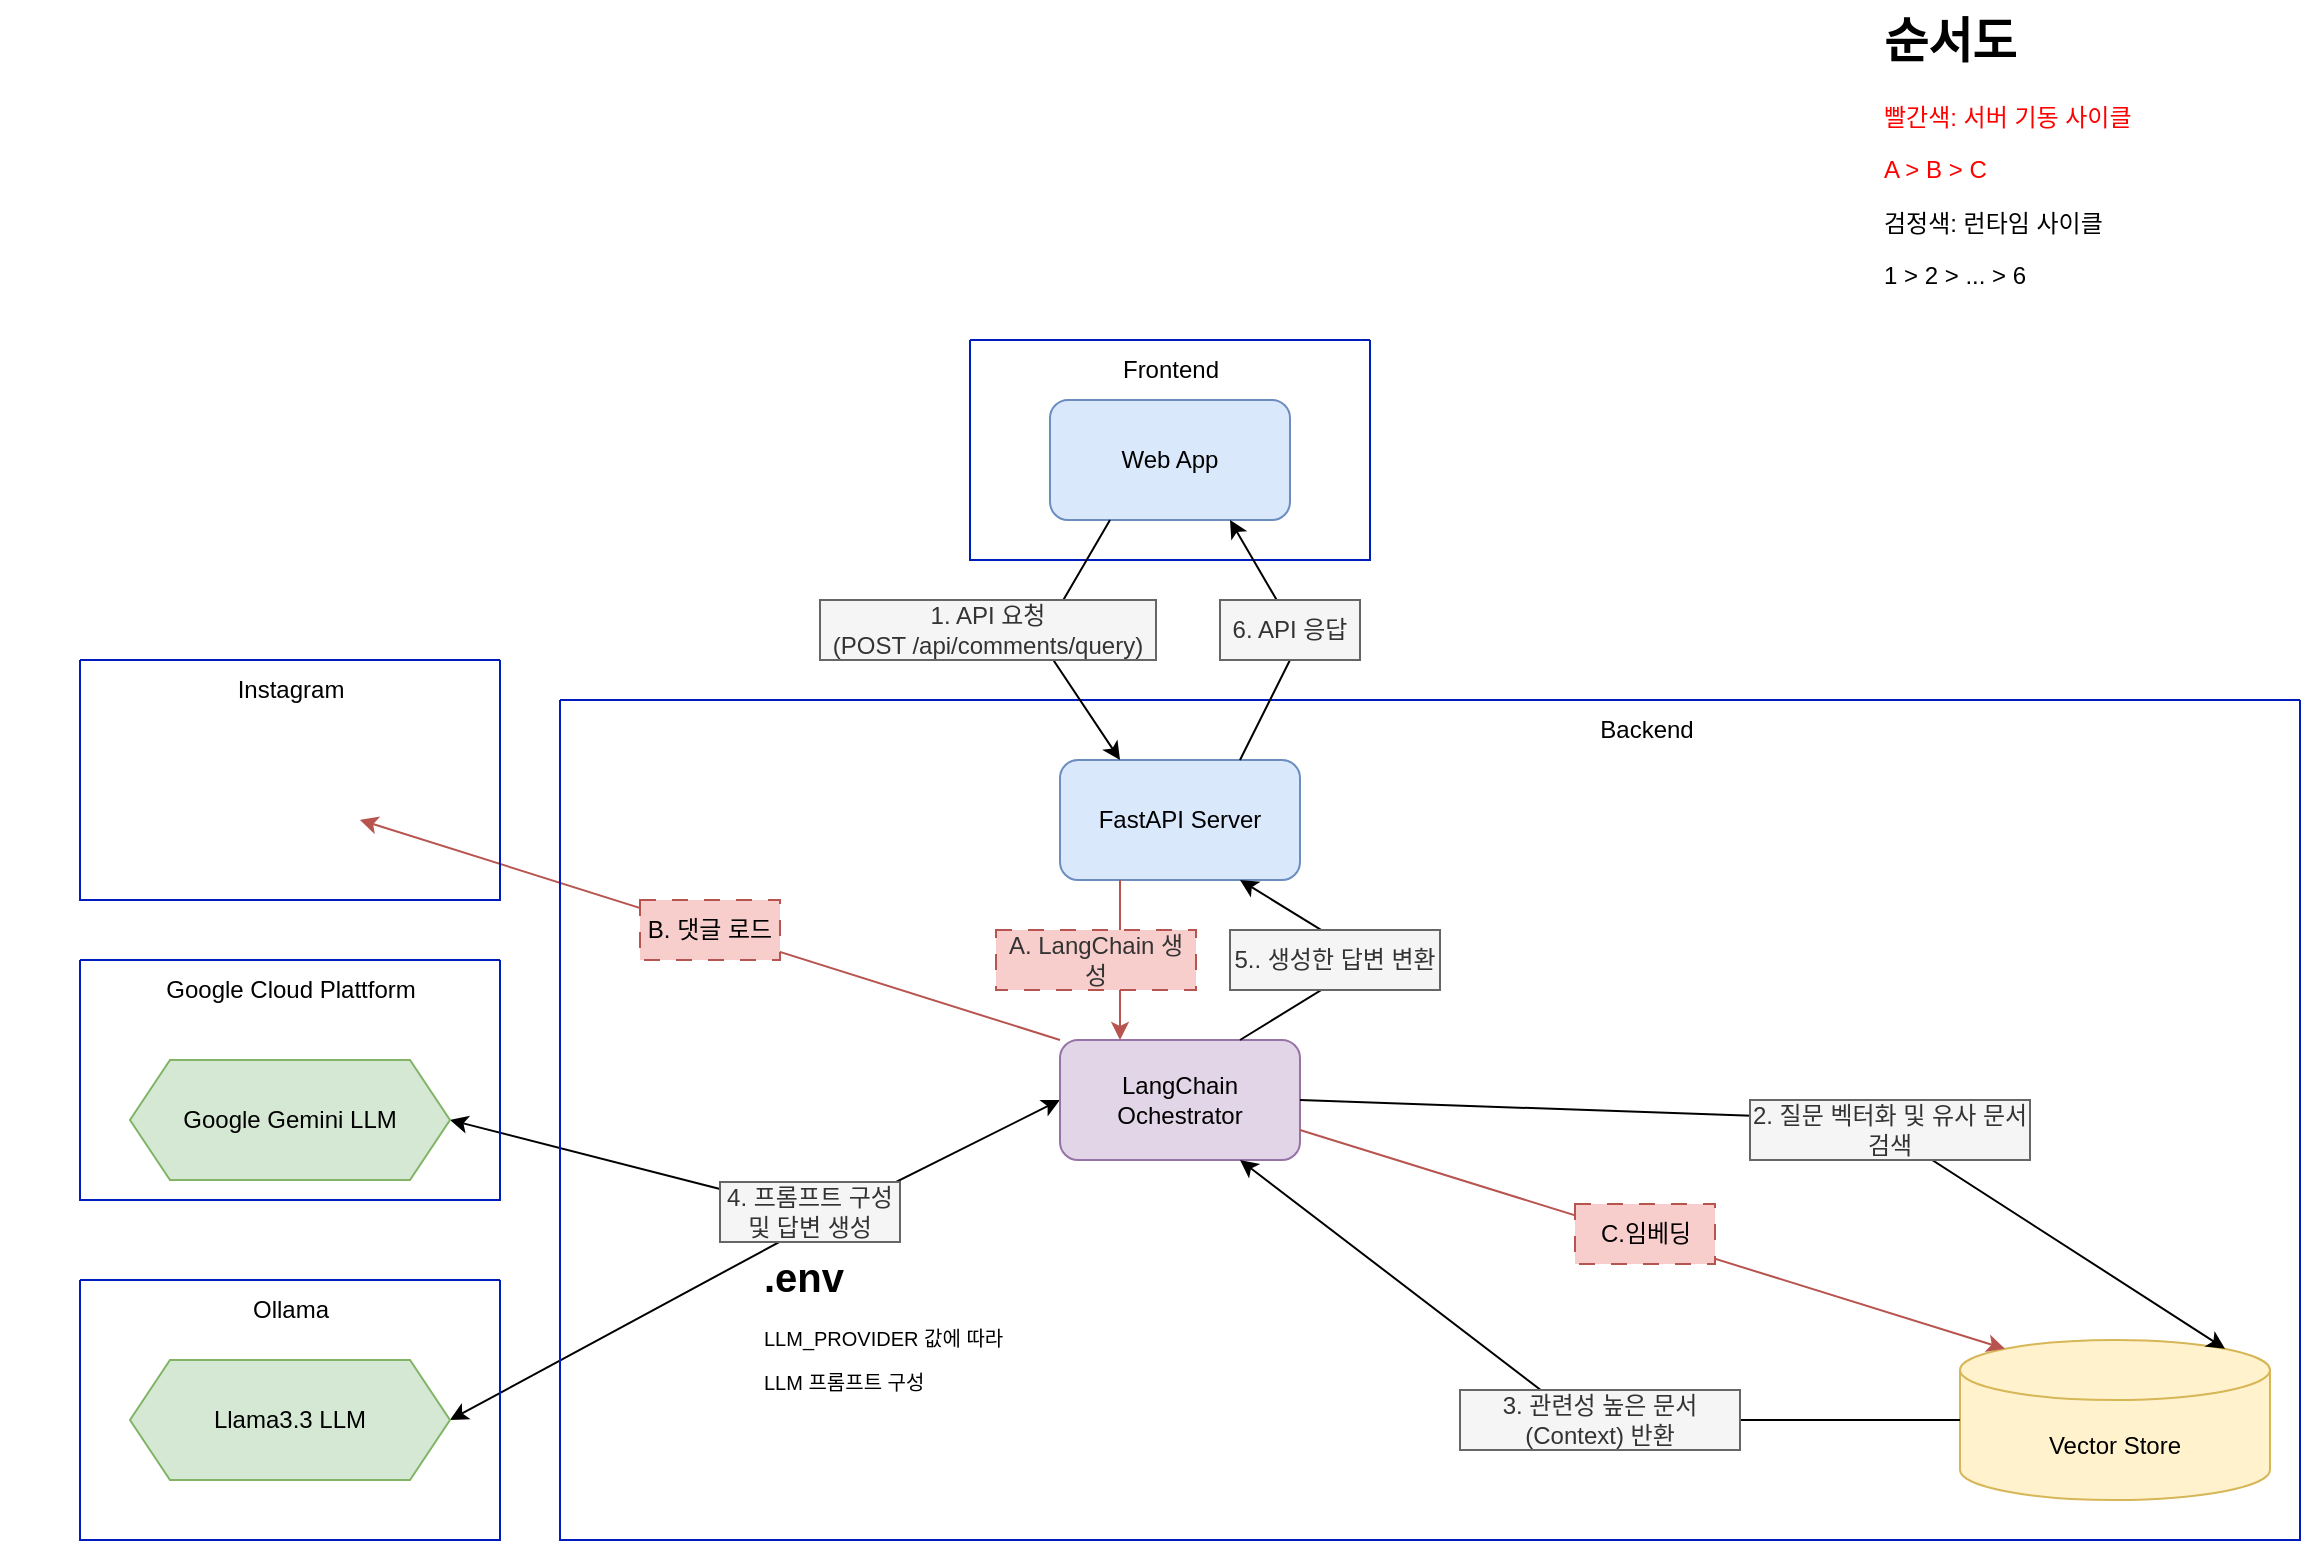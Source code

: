 <mxfile version="28.0.4">
  <diagram id="C5RBs43oDa-KdzZeNtuy" name="Page-1">
    <mxGraphModel dx="1306" dy="836" grid="1" gridSize="10" guides="1" tooltips="1" connect="1" arrows="1" fold="1" page="1" pageScale="1" pageWidth="1169" pageHeight="827" math="0" shadow="0">
      <root>
        <mxCell id="WIyWlLk6GJQsqaUBKTNV-0" />
        <mxCell id="WIyWlLk6GJQsqaUBKTNV-1" parent="WIyWlLk6GJQsqaUBKTNV-0" />
        <mxCell id="fit9HVZJ0cPxNoikBiIv-7" value="" style="endArrow=classic;html=1;rounded=0;exitX=0;exitY=0;exitDx=0;exitDy=0;entryX=0.769;entryY=0.538;entryDx=0;entryDy=0;fillColor=#f8cecc;strokeColor=#b85450;entryPerimeter=0;" edge="1" parent="WIyWlLk6GJQsqaUBKTNV-1" source="hhfZGofoQvEkw7XIRF3S-11">
          <mxGeometry width="50" height="50" relative="1" as="geometry">
            <mxPoint x="550" y="530" as="sourcePoint" />
            <mxPoint x="179.97" y="449.94" as="targetPoint" />
          </mxGeometry>
        </mxCell>
        <mxCell id="hhfZGofoQvEkw7XIRF3S-50" value="" style="endArrow=classic;html=1;rounded=0;entryX=1;entryY=0.5;entryDx=0;entryDy=0;" parent="WIyWlLk6GJQsqaUBKTNV-1" source="hhfZGofoQvEkw7XIRF3S-51" target="hhfZGofoQvEkw7XIRF3S-17" edge="1">
          <mxGeometry width="50" height="50" relative="1" as="geometry">
            <mxPoint x="320" y="750" as="sourcePoint" />
            <mxPoint x="760" y="400" as="targetPoint" />
          </mxGeometry>
        </mxCell>
        <mxCell id="hhfZGofoQvEkw7XIRF3S-47" value="" style="endArrow=classic;html=1;rounded=0;exitX=0;exitY=0.5;exitDx=0;exitDy=0;entryX=1;entryY=0.5;entryDx=0;entryDy=0;startArrow=classic;startFill=1;" parent="WIyWlLk6GJQsqaUBKTNV-1" source="hhfZGofoQvEkw7XIRF3S-11" target="hhfZGofoQvEkw7XIRF3S-21" edge="1">
          <mxGeometry width="50" height="50" relative="1" as="geometry">
            <mxPoint x="560" y="470" as="sourcePoint" />
            <mxPoint x="610" y="420" as="targetPoint" />
            <Array as="points">
              <mxPoint x="410" y="650" />
            </Array>
          </mxGeometry>
        </mxCell>
        <mxCell id="hhfZGofoQvEkw7XIRF3S-5" value="" style="swimlane;startSize=0;fillColor=#0050ef;strokeColor=#001DBC;fillStyle=hatch;fontColor=#ffffff;" parent="WIyWlLk6GJQsqaUBKTNV-1" vertex="1">
          <mxGeometry x="485" y="210" width="200" height="110" as="geometry" />
        </mxCell>
        <mxCell id="hhfZGofoQvEkw7XIRF3S-6" value="Web App" style="rounded=1;whiteSpace=wrap;html=1;fillColor=#dae8fc;strokeColor=#6c8ebf;" parent="hhfZGofoQvEkw7XIRF3S-5" vertex="1">
          <mxGeometry x="40" y="30" width="120" height="60" as="geometry" />
        </mxCell>
        <mxCell id="hhfZGofoQvEkw7XIRF3S-7" value="Frontend" style="text;html=1;align=center;verticalAlign=middle;resizable=0;points=[];autosize=1;strokeColor=none;fillColor=none;" parent="hhfZGofoQvEkw7XIRF3S-5" vertex="1">
          <mxGeometry x="65" width="70" height="30" as="geometry" />
        </mxCell>
        <mxCell id="fit9HVZJ0cPxNoikBiIv-0" value="" style="shape=image;imageAspect=0;aspect=fixed;verticalLabelPosition=bottom;verticalAlign=top;image=https://www.svgrepo.com/show/354113/nextjs-icon.svg;" vertex="1" parent="hhfZGofoQvEkw7XIRF3S-5">
          <mxGeometry x="15" y="10" width="50" height="50" as="geometry" />
        </mxCell>
        <mxCell id="hhfZGofoQvEkw7XIRF3S-8" value="" style="swimlane;startSize=0;fillColor=#0050ef;strokeColor=#001DBC;fillStyle=hatch;fontColor=#ffffff;" parent="WIyWlLk6GJQsqaUBKTNV-1" vertex="1">
          <mxGeometry x="280" y="390" width="870" height="420" as="geometry" />
        </mxCell>
        <mxCell id="hhfZGofoQvEkw7XIRF3S-9" value="FastAPI Server" style="rounded=1;whiteSpace=wrap;html=1;fillColor=#dae8fc;strokeColor=#6c8ebf;" parent="hhfZGofoQvEkw7XIRF3S-8" vertex="1">
          <mxGeometry x="250" y="30" width="120" height="60" as="geometry" />
        </mxCell>
        <mxCell id="hhfZGofoQvEkw7XIRF3S-10" value="Backend" style="text;html=1;align=center;verticalAlign=middle;resizable=0;points=[];autosize=1;strokeColor=none;fillColor=none;" parent="hhfZGofoQvEkw7XIRF3S-8" vertex="1">
          <mxGeometry x="507.5" width="70" height="30" as="geometry" />
        </mxCell>
        <mxCell id="hhfZGofoQvEkw7XIRF3S-11" value="LangChain Ochestrator" style="rounded=1;whiteSpace=wrap;html=1;fillColor=#e1d5e7;strokeColor=#9673a6;" parent="hhfZGofoQvEkw7XIRF3S-8" vertex="1">
          <mxGeometry x="250" y="170" width="120" height="60" as="geometry" />
        </mxCell>
        <mxCell id="hhfZGofoQvEkw7XIRF3S-12" value="Vector Store" style="shape=cylinder3;whiteSpace=wrap;html=1;boundedLbl=1;backgroundOutline=1;size=15;fillColor=#fff2cc;strokeColor=#d6b656;" parent="hhfZGofoQvEkw7XIRF3S-8" vertex="1">
          <mxGeometry x="700" y="320" width="155" height="80" as="geometry" />
        </mxCell>
        <mxCell id="hhfZGofoQvEkw7XIRF3S-37" value="" style="endArrow=classic;html=1;rounded=0;exitX=0.25;exitY=1;exitDx=0;exitDy=0;entryX=0.25;entryY=0;entryDx=0;entryDy=0;fillColor=#f8cecc;strokeColor=#b85450;" parent="hhfZGofoQvEkw7XIRF3S-8" source="hhfZGofoQvEkw7XIRF3S-9" target="hhfZGofoQvEkw7XIRF3S-11" edge="1">
          <mxGeometry width="50" height="50" relative="1" as="geometry">
            <mxPoint x="285" y="80" as="sourcePoint" />
            <mxPoint x="335" y="30" as="targetPoint" />
          </mxGeometry>
        </mxCell>
        <mxCell id="hhfZGofoQvEkw7XIRF3S-39" value="" style="endArrow=none;html=1;rounded=0;exitX=0.75;exitY=1;exitDx=0;exitDy=0;entryX=0.75;entryY=0;entryDx=0;entryDy=0;startArrow=classic;startFill=1;endFill=0;" parent="hhfZGofoQvEkw7XIRF3S-8" source="hhfZGofoQvEkw7XIRF3S-9" target="hhfZGofoQvEkw7XIRF3S-11" edge="1">
          <mxGeometry width="50" height="50" relative="1" as="geometry">
            <mxPoint x="285" y="80" as="sourcePoint" />
            <mxPoint x="335" y="30" as="targetPoint" />
            <Array as="points">
              <mxPoint x="405" y="130" />
            </Array>
          </mxGeometry>
        </mxCell>
        <mxCell id="hhfZGofoQvEkw7XIRF3S-40" value="5.. 생성한 답변 변환" style="text;html=1;align=center;verticalAlign=middle;whiteSpace=wrap;rounded=0;fillColor=#f5f5f5;fontColor=#333333;strokeColor=#666666;" parent="hhfZGofoQvEkw7XIRF3S-8" vertex="1">
          <mxGeometry x="335" y="115" width="105" height="30" as="geometry" />
        </mxCell>
        <mxCell id="hhfZGofoQvEkw7XIRF3S-41" value="" style="endArrow=classic;html=1;rounded=0;exitX=1;exitY=0.5;exitDx=0;exitDy=0;entryX=0.855;entryY=0;entryDx=0;entryDy=4.35;entryPerimeter=0;" parent="hhfZGofoQvEkw7XIRF3S-8" source="hhfZGofoQvEkw7XIRF3S-11" target="hhfZGofoQvEkw7XIRF3S-12" edge="1">
          <mxGeometry width="50" height="50" relative="1" as="geometry">
            <mxPoint x="285" y="80" as="sourcePoint" />
            <mxPoint x="335" y="30" as="targetPoint" />
            <Array as="points">
              <mxPoint x="655" y="210" />
            </Array>
          </mxGeometry>
        </mxCell>
        <mxCell id="hhfZGofoQvEkw7XIRF3S-42" value="" style="endArrow=classic;html=1;rounded=0;exitX=1;exitY=0.75;exitDx=0;exitDy=0;entryX=0.145;entryY=0;entryDx=0;entryDy=4.35;entryPerimeter=0;fillColor=#f8cecc;strokeColor=#b85450;" parent="hhfZGofoQvEkw7XIRF3S-8" source="hhfZGofoQvEkw7XIRF3S-11" target="hhfZGofoQvEkw7XIRF3S-12" edge="1">
          <mxGeometry width="50" height="50" relative="1" as="geometry">
            <mxPoint x="475" y="200" as="sourcePoint" />
            <mxPoint x="838" y="320" as="targetPoint" />
            <Array as="points" />
          </mxGeometry>
        </mxCell>
        <mxCell id="hhfZGofoQvEkw7XIRF3S-43" value="" style="endArrow=classic;html=1;rounded=0;exitX=0;exitY=0.5;exitDx=0;exitDy=0;exitPerimeter=0;entryX=0.75;entryY=1;entryDx=0;entryDy=0;" parent="hhfZGofoQvEkw7XIRF3S-8" source="hhfZGofoQvEkw7XIRF3S-12" target="hhfZGofoQvEkw7XIRF3S-11" edge="1">
          <mxGeometry width="50" height="50" relative="1" as="geometry">
            <mxPoint x="285" y="80" as="sourcePoint" />
            <mxPoint x="335" y="30" as="targetPoint" />
            <Array as="points">
              <mxPoint x="510" y="360" />
            </Array>
          </mxGeometry>
        </mxCell>
        <mxCell id="hhfZGofoQvEkw7XIRF3S-44" value="2. 질문 벡터화 및 유사 문서 검색" style="text;html=1;align=center;verticalAlign=middle;whiteSpace=wrap;rounded=0;fillColor=#f5f5f5;fontColor=#333333;strokeColor=#666666;" parent="hhfZGofoQvEkw7XIRF3S-8" vertex="1">
          <mxGeometry x="595" y="200" width="140" height="30" as="geometry" />
        </mxCell>
        <mxCell id="hhfZGofoQvEkw7XIRF3S-45" value="C.임베딩" style="text;html=1;align=center;verticalAlign=middle;whiteSpace=wrap;rounded=0;fillColor=#f8cecc;strokeColor=#b85450;dashed=1;dashPattern=8 8;" parent="hhfZGofoQvEkw7XIRF3S-8" vertex="1">
          <mxGeometry x="507.5" y="252" width="70" height="30" as="geometry" />
        </mxCell>
        <mxCell id="hhfZGofoQvEkw7XIRF3S-46" value="3. 관련성 높은 문서(Context) 반환" style="text;html=1;align=center;verticalAlign=middle;whiteSpace=wrap;rounded=0;fillColor=#f5f5f5;fontColor=#333333;strokeColor=#666666;" parent="hhfZGofoQvEkw7XIRF3S-8" vertex="1">
          <mxGeometry x="450" y="345" width="140" height="30" as="geometry" />
        </mxCell>
        <mxCell id="hhfZGofoQvEkw7XIRF3S-51" value="4. 프롬프트 구성 및 답변 생성" style="text;html=1;align=center;verticalAlign=middle;whiteSpace=wrap;rounded=0;fillColor=#f5f5f5;fontColor=#333333;strokeColor=#666666;" parent="hhfZGofoQvEkw7XIRF3S-8" vertex="1">
          <mxGeometry x="80" y="241" width="90" height="30" as="geometry" />
        </mxCell>
        <mxCell id="hhfZGofoQvEkw7XIRF3S-81" value="" style="shape=image;imageAspect=0;aspect=fixed;verticalLabelPosition=bottom;verticalAlign=top;image=https://avatars.githubusercontent.com/u/156354296?s=280&amp;v=4;" parent="hhfZGofoQvEkw7XIRF3S-8" vertex="1">
          <mxGeometry x="230" y="20" width="42" height="42" as="geometry" />
        </mxCell>
        <mxCell id="hhfZGofoQvEkw7XIRF3S-84" value="" style="shape=image;imageAspect=0;aspect=fixed;verticalLabelPosition=bottom;verticalAlign=top;image=https://logo.svgcdn.com/s/langchain-dark-8x.png;" parent="hhfZGofoQvEkw7XIRF3S-8" vertex="1">
          <mxGeometry x="227.5" y="200" width="70" height="70" as="geometry" />
        </mxCell>
        <mxCell id="hhfZGofoQvEkw7XIRF3S-86" value="&lt;h1 style=&quot;margin-top: 0px;&quot;&gt;.env&lt;/h1&gt;&lt;p&gt;LLM_PROVIDER 값에 따라&lt;/p&gt;&lt;p&gt;LLM 프롬프트 구성&lt;/p&gt;" style="text;html=1;whiteSpace=wrap;overflow=hidden;rounded=0;fontSize=10;" parent="hhfZGofoQvEkw7XIRF3S-8" vertex="1">
          <mxGeometry x="100" y="270" width="160" height="100" as="geometry" />
        </mxCell>
        <mxCell id="F_3ullcRQ5tze06GpEn3-12" value="&lt;span style=&quot;color: rgb(51, 51, 51);&quot;&gt;A. LangChain 생성&lt;/span&gt;" style="text;html=1;align=center;verticalAlign=middle;whiteSpace=wrap;rounded=0;fillColor=#f8cecc;strokeColor=#b85450;dashed=1;dashPattern=8 8;" parent="hhfZGofoQvEkw7XIRF3S-8" vertex="1">
          <mxGeometry x="218" y="115" width="100" height="30" as="geometry" />
        </mxCell>
        <mxCell id="F_3ullcRQ5tze06GpEn3-9" value="B. 댓글 로드" style="text;html=1;align=center;verticalAlign=middle;whiteSpace=wrap;rounded=0;fillColor=#f8cecc;strokeColor=#b85450;dashed=1;dashPattern=8 8;" parent="hhfZGofoQvEkw7XIRF3S-8" vertex="1">
          <mxGeometry x="40" y="100" width="70" height="30" as="geometry" />
        </mxCell>
        <mxCell id="hhfZGofoQvEkw7XIRF3S-13" value="" style="swimlane;startSize=0;fillColor=#0050ef;strokeColor=#001DBC;fillStyle=hatch;fontColor=#ffffff;" parent="WIyWlLk6GJQsqaUBKTNV-1" vertex="1">
          <mxGeometry x="40" y="520" width="210" height="120" as="geometry" />
        </mxCell>
        <mxCell id="hhfZGofoQvEkw7XIRF3S-15" value="Google Cloud Plattform" style="text;html=1;align=center;verticalAlign=middle;resizable=0;points=[];autosize=1;strokeColor=none;fillColor=none;" parent="hhfZGofoQvEkw7XIRF3S-13" vertex="1">
          <mxGeometry x="30" width="150" height="30" as="geometry" />
        </mxCell>
        <mxCell id="hhfZGofoQvEkw7XIRF3S-82" value="" style="shape=image;imageAspect=0;aspect=fixed;verticalLabelPosition=bottom;verticalAlign=top;image=https://upload.wikimedia.org/wikipedia/commons/thumb/c/c1/Google_%22G%22_logo.svg/768px-Google_%22G%22_logo.svg.png;" parent="hhfZGofoQvEkw7XIRF3S-13" vertex="1">
          <mxGeometry x="-30" y="-40" width="70" height="70" as="geometry" />
        </mxCell>
        <mxCell id="hhfZGofoQvEkw7XIRF3S-17" value="Google Gemini LLM" style="shape=hexagon;perimeter=hexagonPerimeter2;whiteSpace=wrap;html=1;fixedSize=1;fillColor=#d5e8d4;strokeColor=#82b366;" parent="hhfZGofoQvEkw7XIRF3S-13" vertex="1">
          <mxGeometry x="25" y="50" width="160" height="60" as="geometry" />
        </mxCell>
        <mxCell id="hhfZGofoQvEkw7XIRF3S-19" value="" style="swimlane;startSize=0;fillColor=#0050ef;strokeColor=#001DBC;fillStyle=hatch;fontColor=#ffffff;" parent="WIyWlLk6GJQsqaUBKTNV-1" vertex="1">
          <mxGeometry x="40" y="680" width="210" height="130" as="geometry" />
        </mxCell>
        <mxCell id="hhfZGofoQvEkw7XIRF3S-20" value="Ollama" style="text;html=1;align=center;verticalAlign=middle;resizable=0;points=[];autosize=1;strokeColor=none;fillColor=none;" parent="hhfZGofoQvEkw7XIRF3S-19" vertex="1">
          <mxGeometry x="75" width="60" height="30" as="geometry" />
        </mxCell>
        <mxCell id="hhfZGofoQvEkw7XIRF3S-21" value="Llama3.3 LLM" style="shape=hexagon;perimeter=hexagonPerimeter2;whiteSpace=wrap;html=1;fixedSize=1;fillColor=#d5e8d4;strokeColor=#82b366;" parent="hhfZGofoQvEkw7XIRF3S-19" vertex="1">
          <mxGeometry x="25" y="40" width="160" height="60" as="geometry" />
        </mxCell>
        <mxCell id="hhfZGofoQvEkw7XIRF3S-83" value="" style="shape=image;imageAspect=0;aspect=fixed;verticalLabelPosition=bottom;verticalAlign=top;image=https://registry.npmmirror.com/@lobehub/icons-static-png/latest/files/light/ollama.png;" parent="hhfZGofoQvEkw7XIRF3S-19" vertex="1">
          <mxGeometry x="-40" y="-40" width="80" height="80" as="geometry" />
        </mxCell>
        <mxCell id="hhfZGofoQvEkw7XIRF3S-28" value="" style="endArrow=classic;html=1;rounded=0;exitX=0.25;exitY=1;exitDx=0;exitDy=0;entryX=0.25;entryY=0;entryDx=0;entryDy=0;" parent="WIyWlLk6GJQsqaUBKTNV-1" source="hhfZGofoQvEkw7XIRF3S-6" target="hhfZGofoQvEkw7XIRF3S-9" edge="1">
          <mxGeometry width="50" height="50" relative="1" as="geometry">
            <mxPoint x="590" y="210" as="sourcePoint" />
            <mxPoint x="590" y="340" as="targetPoint" />
            <Array as="points">
              <mxPoint x="520" y="360" />
            </Array>
          </mxGeometry>
        </mxCell>
        <mxCell id="hhfZGofoQvEkw7XIRF3S-27" value="1. API 요청&lt;br&gt;(POST /api/comments/query)" style="text;html=1;align=center;verticalAlign=middle;whiteSpace=wrap;rounded=0;fillColor=#f5f5f5;fontColor=#333333;strokeColor=#666666;" parent="WIyWlLk6GJQsqaUBKTNV-1" vertex="1">
          <mxGeometry x="410" y="340" width="168" height="30" as="geometry" />
        </mxCell>
        <mxCell id="hhfZGofoQvEkw7XIRF3S-29" value="" style="endArrow=none;html=1;rounded=0;exitX=0.75;exitY=1;exitDx=0;exitDy=0;entryX=0.75;entryY=0;entryDx=0;entryDy=0;startArrow=classic;startFill=1;endFill=0;" parent="WIyWlLk6GJQsqaUBKTNV-1" source="hhfZGofoQvEkw7XIRF3S-6" target="hhfZGofoQvEkw7XIRF3S-9" edge="1">
          <mxGeometry width="50" height="50" relative="1" as="geometry">
            <mxPoint x="685" y="350" as="sourcePoint" />
            <mxPoint x="685" y="470" as="targetPoint" />
            <Array as="points">
              <mxPoint x="650" y="360" />
            </Array>
          </mxGeometry>
        </mxCell>
        <mxCell id="hhfZGofoQvEkw7XIRF3S-30" value="6. API 응답" style="text;html=1;align=center;verticalAlign=middle;whiteSpace=wrap;rounded=0;fillColor=#f5f5f5;fontColor=#333333;strokeColor=#666666;" parent="WIyWlLk6GJQsqaUBKTNV-1" vertex="1">
          <mxGeometry x="610" y="340" width="70" height="30" as="geometry" />
        </mxCell>
        <mxCell id="F_3ullcRQ5tze06GpEn3-11" value="&lt;h1 style=&quot;margin-top: 0px;&quot;&gt;순서도&lt;/h1&gt;&lt;p&gt;&lt;font style=&quot;color: rgb(255, 0, 0);&quot;&gt;빨간색: 서버 기동 사이클&lt;/font&gt;&lt;/p&gt;&lt;p&gt;&lt;font style=&quot;color: rgb(255, 0, 0);&quot;&gt;A &amp;gt; B &amp;gt; C&lt;/font&gt;&lt;/p&gt;&lt;p&gt;검정색: 런타임 사이클&lt;/p&gt;&lt;p&gt;1 &amp;gt; 2 &amp;gt; ... &amp;gt; 6&lt;/p&gt;&lt;p&gt;&lt;br&gt;&lt;/p&gt;" style="text;html=1;whiteSpace=wrap;overflow=hidden;rounded=0;" parent="WIyWlLk6GJQsqaUBKTNV-1" vertex="1">
          <mxGeometry x="940" y="40" width="180" height="160" as="geometry" />
        </mxCell>
        <mxCell id="fit9HVZJ0cPxNoikBiIv-3" value="" style="swimlane;startSize=0;fillColor=#0050ef;strokeColor=#001DBC;fillStyle=hatch;fontColor=#ffffff;" vertex="1" parent="WIyWlLk6GJQsqaUBKTNV-1">
          <mxGeometry x="40" y="370" width="210" height="120" as="geometry" />
        </mxCell>
        <mxCell id="fit9HVZJ0cPxNoikBiIv-4" value="Instagram" style="text;html=1;align=center;verticalAlign=middle;resizable=0;points=[];autosize=1;strokeColor=none;fillColor=none;" vertex="1" parent="fit9HVZJ0cPxNoikBiIv-3">
          <mxGeometry x="65" width="80" height="30" as="geometry" />
        </mxCell>
        <mxCell id="fit9HVZJ0cPxNoikBiIv-9" value="" style="shape=image;imageAspect=0;aspect=fixed;verticalLabelPosition=bottom;verticalAlign=top;image=https://upload.wikimedia.org/wikipedia/commons/thumb/a/a5/Instagram_icon.png/2048px-Instagram_icon.png;" vertex="1" parent="fit9HVZJ0cPxNoikBiIv-3">
          <mxGeometry x="75" y="40" width="60" height="60" as="geometry" />
        </mxCell>
      </root>
    </mxGraphModel>
  </diagram>
</mxfile>
